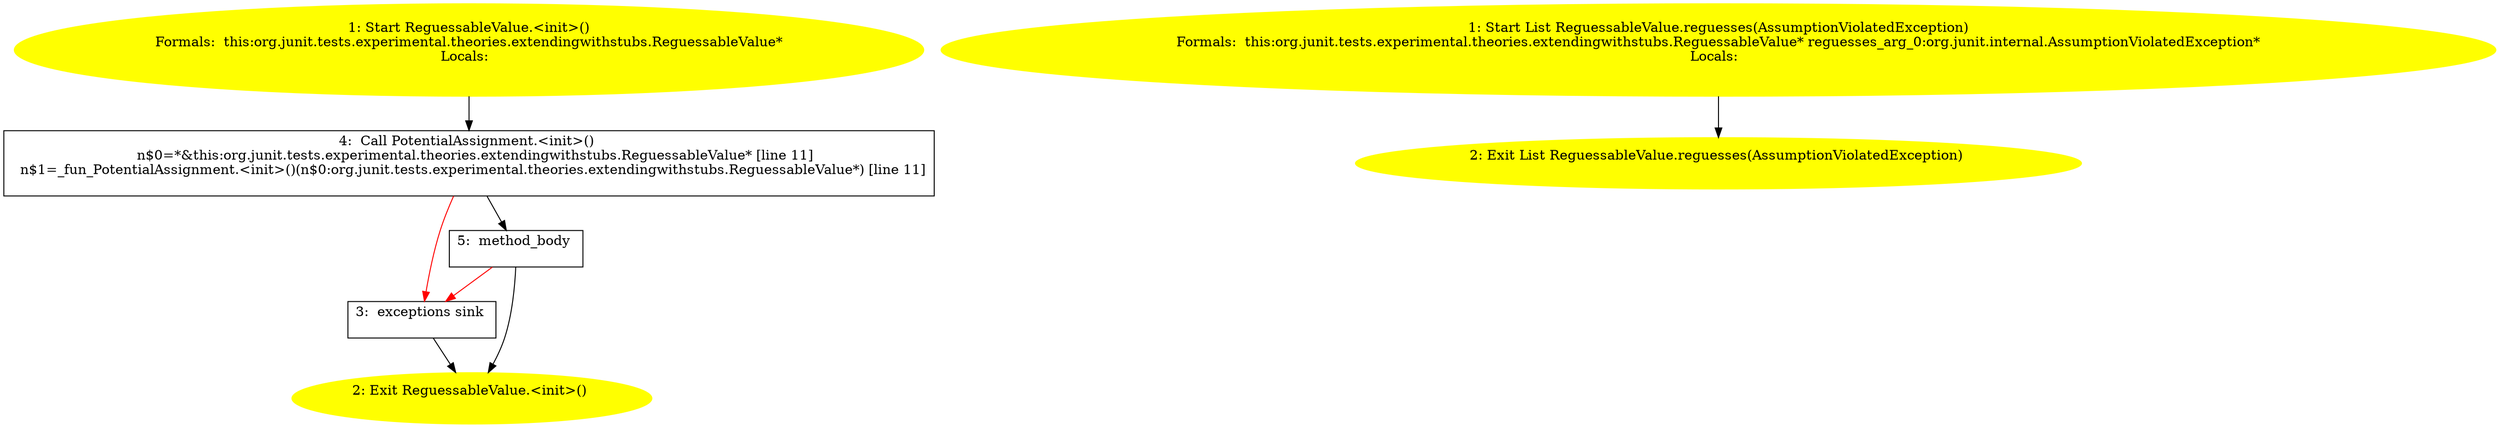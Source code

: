 /* @generated */
digraph cfg {
"org.junit.tests.experimental.theories.extendingwithstubs.ReguessableValue.<init>().7756e741b540b8852de59204ee5948db_1" [label="1: Start ReguessableValue.<init>()\nFormals:  this:org.junit.tests.experimental.theories.extendingwithstubs.ReguessableValue*\nLocals:  \n  " color=yellow style=filled]
	

	 "org.junit.tests.experimental.theories.extendingwithstubs.ReguessableValue.<init>().7756e741b540b8852de59204ee5948db_1" -> "org.junit.tests.experimental.theories.extendingwithstubs.ReguessableValue.<init>().7756e741b540b8852de59204ee5948db_4" ;
"org.junit.tests.experimental.theories.extendingwithstubs.ReguessableValue.<init>().7756e741b540b8852de59204ee5948db_2" [label="2: Exit ReguessableValue.<init>() \n  " color=yellow style=filled]
	

"org.junit.tests.experimental.theories.extendingwithstubs.ReguessableValue.<init>().7756e741b540b8852de59204ee5948db_3" [label="3:  exceptions sink \n  " shape="box"]
	

	 "org.junit.tests.experimental.theories.extendingwithstubs.ReguessableValue.<init>().7756e741b540b8852de59204ee5948db_3" -> "org.junit.tests.experimental.theories.extendingwithstubs.ReguessableValue.<init>().7756e741b540b8852de59204ee5948db_2" ;
"org.junit.tests.experimental.theories.extendingwithstubs.ReguessableValue.<init>().7756e741b540b8852de59204ee5948db_4" [label="4:  Call PotentialAssignment.<init>() \n   n$0=*&this:org.junit.tests.experimental.theories.extendingwithstubs.ReguessableValue* [line 11]\n  n$1=_fun_PotentialAssignment.<init>()(n$0:org.junit.tests.experimental.theories.extendingwithstubs.ReguessableValue*) [line 11]\n " shape="box"]
	

	 "org.junit.tests.experimental.theories.extendingwithstubs.ReguessableValue.<init>().7756e741b540b8852de59204ee5948db_4" -> "org.junit.tests.experimental.theories.extendingwithstubs.ReguessableValue.<init>().7756e741b540b8852de59204ee5948db_5" ;
	 "org.junit.tests.experimental.theories.extendingwithstubs.ReguessableValue.<init>().7756e741b540b8852de59204ee5948db_4" -> "org.junit.tests.experimental.theories.extendingwithstubs.ReguessableValue.<init>().7756e741b540b8852de59204ee5948db_3" [color="red" ];
"org.junit.tests.experimental.theories.extendingwithstubs.ReguessableValue.<init>().7756e741b540b8852de59204ee5948db_5" [label="5:  method_body \n  " shape="box"]
	

	 "org.junit.tests.experimental.theories.extendingwithstubs.ReguessableValue.<init>().7756e741b540b8852de59204ee5948db_5" -> "org.junit.tests.experimental.theories.extendingwithstubs.ReguessableValue.<init>().7756e741b540b8852de59204ee5948db_2" ;
	 "org.junit.tests.experimental.theories.extendingwithstubs.ReguessableValue.<init>().7756e741b540b8852de59204ee5948db_5" -> "org.junit.tests.experimental.theories.extendingwithstubs.ReguessableValue.<init>().7756e741b540b8852de59204ee5948db_3" [color="red" ];
"org.junit.tests.experimental.theories.extendingwithstubs.ReguessableValue.reguesses(org.junit.intern.367935355fc0221e5330bdaa80c4b3f6_1" [label="1: Start List ReguessableValue.reguesses(AssumptionViolatedException)\nFormals:  this:org.junit.tests.experimental.theories.extendingwithstubs.ReguessableValue* reguesses_arg_0:org.junit.internal.AssumptionViolatedException*\nLocals:  \n  " color=yellow style=filled]
	

	 "org.junit.tests.experimental.theories.extendingwithstubs.ReguessableValue.reguesses(org.junit.intern.367935355fc0221e5330bdaa80c4b3f6_1" -> "org.junit.tests.experimental.theories.extendingwithstubs.ReguessableValue.reguesses(org.junit.intern.367935355fc0221e5330bdaa80c4b3f6_2" ;
"org.junit.tests.experimental.theories.extendingwithstubs.ReguessableValue.reguesses(org.junit.intern.367935355fc0221e5330bdaa80c4b3f6_2" [label="2: Exit List ReguessableValue.reguesses(AssumptionViolatedException) \n  " color=yellow style=filled]
	

}
